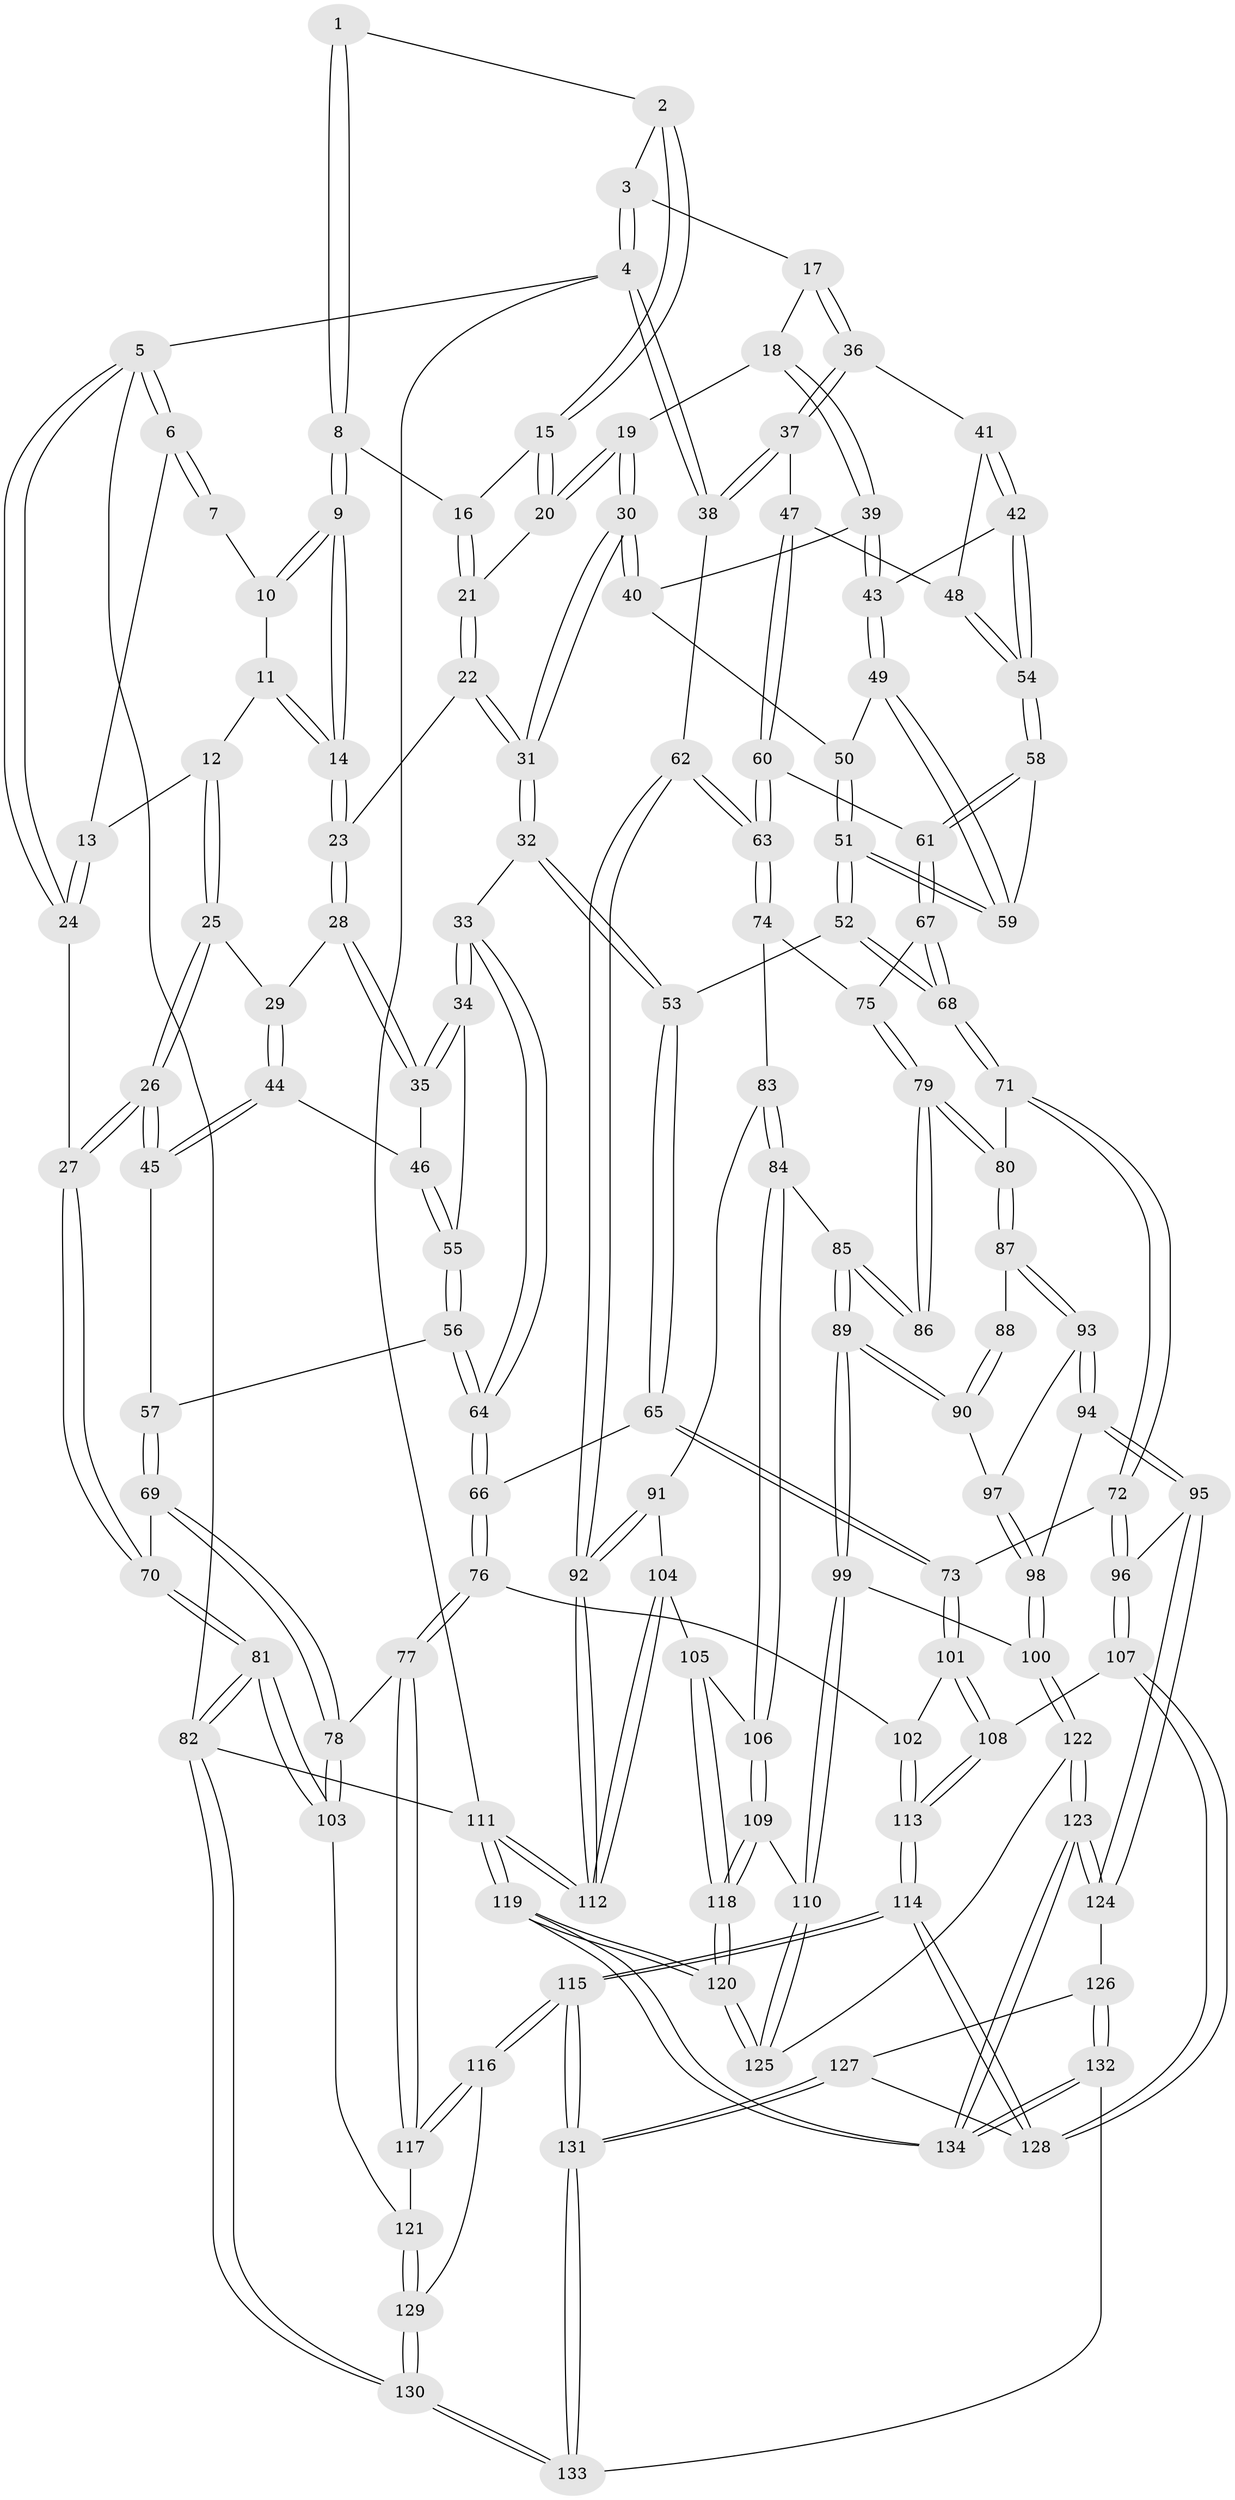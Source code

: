 // coarse degree distribution, {4: 0.4050632911392405, 5: 0.35443037974683544, 3: 0.12658227848101267, 6: 0.11392405063291139}
// Generated by graph-tools (version 1.1) at 2025/24/03/03/25 07:24:38]
// undirected, 134 vertices, 332 edges
graph export_dot {
graph [start="1"]
  node [color=gray90,style=filled];
  1 [pos="+0.3142358360507941+0"];
  2 [pos="+0.6114095191439288+0"];
  3 [pos="+0.8096687046826658+0"];
  4 [pos="+1+0"];
  5 [pos="+0+0"];
  6 [pos="+0.0305862859147409+0"];
  7 [pos="+0.0677154295730461+0"];
  8 [pos="+0.34206571564535454+0.1354836194231218"];
  9 [pos="+0.2894959078876781+0.16966440987780748"];
  10 [pos="+0.13803114146975828+0"];
  11 [pos="+0.15635331792496224+0.13231229156092936"];
  12 [pos="+0.0884258301452831+0.16848136619941267"];
  13 [pos="+0.08521739084213223+0.16578049034302864"];
  14 [pos="+0.27406546103311213+0.20907615403841515"];
  15 [pos="+0.5912299464060552+0"];
  16 [pos="+0.40729106130839837+0.11709589546245565"];
  17 [pos="+0.8273849140886197+0.2277916297853244"];
  18 [pos="+0.6622720646360067+0.2719024179818462"];
  19 [pos="+0.6307024143615191+0.26013649376421194"];
  20 [pos="+0.5861313582164059+0.15370935145077813"];
  21 [pos="+0.45856822797549324+0.2332897146490491"];
  22 [pos="+0.44099553243263095+0.2726376895152771"];
  23 [pos="+0.27313055436877465+0.21647745825350956"];
  24 [pos="+0+0.20206277884864654"];
  25 [pos="+0.12874365648629607+0.2618053070433324"];
  26 [pos="+0+0.3991759081222891"];
  27 [pos="+0+0.4137320290520663"];
  28 [pos="+0.2566381754619931+0.24148814848135214"];
  29 [pos="+0.20061839992172079+0.27082155453364004"];
  30 [pos="+0.5168000472699137+0.36306917897801894"];
  31 [pos="+0.480776506643159+0.3778424081563655"];
  32 [pos="+0.46479836915001005+0.4061141437343082"];
  33 [pos="+0.3957397090955422+0.423037887315273"];
  34 [pos="+0.3934834132177645+0.4216477139635225"];
  35 [pos="+0.3207145154341376+0.3549152480399666"];
  36 [pos="+0.8485208148889806+0.25288417908026395"];
  37 [pos="+1+0.280703737093645"];
  38 [pos="+1+0.28138799726551467"];
  39 [pos="+0.6864679077564028+0.3532877201895283"];
  40 [pos="+0.588820331535109+0.3944680366905806"];
  41 [pos="+0.8385230419837432+0.30730668024527064"];
  42 [pos="+0.7162808749211172+0.39217739853936695"];
  43 [pos="+0.7008649549901578+0.38731832933348703"];
  44 [pos="+0.1904751273243203+0.38557825145619495"];
  45 [pos="+0.15060775680604357+0.43006799309518884"];
  46 [pos="+0.23787454193055654+0.4071652813285444"];
  47 [pos="+0.9031828343116173+0.4130819564626241"];
  48 [pos="+0.8476533587447108+0.3774835587409132"];
  49 [pos="+0.6951076870902749+0.393210083173678"];
  50 [pos="+0.6173404193396559+0.4121672659939029"];
  51 [pos="+0.6361565845030819+0.5073082744647907"];
  52 [pos="+0.6319316224682106+0.5132343064437425"];
  53 [pos="+0.472514974051617+0.42004332862269383"];
  54 [pos="+0.7883829752568757+0.4674989753986592"];
  55 [pos="+0.25315321126273804+0.42782223244786555"];
  56 [pos="+0.24775480645469306+0.555936999257828"];
  57 [pos="+0.18584640884729647+0.5134159091347988"];
  58 [pos="+0.7892720665749455+0.4816090927008248"];
  59 [pos="+0.6574516583290986+0.4916465501949027"];
  60 [pos="+0.9332583570898614+0.4639724552175852"];
  61 [pos="+0.8062028250191533+0.5157360752585236"];
  62 [pos="+1+0.5379430475510514"];
  63 [pos="+1+0.5395965593459328"];
  64 [pos="+0.28510646297423636+0.59937588056088"];
  65 [pos="+0.5027957005099977+0.6437573651194134"];
  66 [pos="+0.2852752778114887+0.6007364595935324"];
  67 [pos="+0.8056063242128697+0.5529225303508342"];
  68 [pos="+0.6311717670638698+0.6054409553810833"];
  69 [pos="+0.0005654660610105991+0.5723903400865535"];
  70 [pos="+0+0.5159665421040953"];
  71 [pos="+0.6223837119806087+0.6207360904593722"];
  72 [pos="+0.518624416395551+0.6545718119614159"];
  73 [pos="+0.5143491728902548+0.6535948457842656"];
  74 [pos="+0.8873638026230773+0.6209571128996259"];
  75 [pos="+0.844846367129525+0.609815057486522"];
  76 [pos="+0.24091974082208462+0.6811259599116226"];
  77 [pos="+0.23031778337090408+0.6882559943146128"];
  78 [pos="+0.1771576752473683+0.7049528289755068"];
  79 [pos="+0.7959235825364699+0.6741213826935039"];
  80 [pos="+0.6555390618569418+0.6561069313621488"];
  81 [pos="+0+0.7967410742172748"];
  82 [pos="+0+1"];
  83 [pos="+0.9010768802829974+0.6920976904543583"];
  84 [pos="+0.8752434599849934+0.7545454300970985"];
  85 [pos="+0.7985472496645598+0.72250657345933"];
  86 [pos="+0.7954698875667647+0.6802356160241901"];
  87 [pos="+0.6623803789372672+0.6746945926501673"];
  88 [pos="+0.7317874802678137+0.7160217202377469"];
  89 [pos="+0.7696364953496018+0.771939833351578"];
  90 [pos="+0.7410103858179586+0.7476985675637471"];
  91 [pos="+0.9749670982873385+0.7396750115486564"];
  92 [pos="+1+0.6317911490380727"];
  93 [pos="+0.6624477632543494+0.6750587463378618"];
  94 [pos="+0.6319653149431477+0.8040001080556637"];
  95 [pos="+0.5934657702760355+0.8205091879234857"];
  96 [pos="+0.5676752691014617+0.7973287870426276"];
  97 [pos="+0.6907531082112661+0.7333722032705924"];
  98 [pos="+0.686749643613866+0.8010926458961619"];
  99 [pos="+0.7663368208425979+0.8057163281262233"];
  100 [pos="+0.732361632146536+0.8219610098969939"];
  101 [pos="+0.41269913151327325+0.7851032388116105"];
  102 [pos="+0.32485368238535955+0.7489232036644271"];
  103 [pos="+0.10079388651575975+0.807862869474984"];
  104 [pos="+0.946872559730068+0.7842862944838868"];
  105 [pos="+0.9418472272791797+0.7857965017912275"];
  106 [pos="+0.8787861211151233+0.7673756450863863"];
  107 [pos="+0.46292142183773555+0.8437679273079478"];
  108 [pos="+0.4162034525838136+0.8023530656468599"];
  109 [pos="+0.8353497754018308+0.8381029047282058"];
  110 [pos="+0.8245509147717942+0.835284977416616"];
  111 [pos="+1+1"];
  112 [pos="+1+1"];
  113 [pos="+0.31977032527673366+0.9198063806676802"];
  114 [pos="+0.3154903829611847+0.9279849055074872"];
  115 [pos="+0.2966177886240229+0.9451105592976781"];
  116 [pos="+0.2913846047434184+0.94165253026842"];
  117 [pos="+0.2826304263612682+0.9292756235980854"];
  118 [pos="+0.8901311869618654+0.9093464369708872"];
  119 [pos="+1+1"];
  120 [pos="+0.8992499536340305+0.932193794655455"];
  121 [pos="+0.10335799722877956+0.8145133593224152"];
  122 [pos="+0.7003294184413196+0.9416528681295493"];
  123 [pos="+0.6939152830707874+0.9547962343308852"];
  124 [pos="+0.5983245970511251+0.9006923939809094"];
  125 [pos="+0.7741950479788876+0.8975330849070408"];
  126 [pos="+0.520216649096328+0.9443819488743755"];
  127 [pos="+0.48883163533279494+0.923973657710771"];
  128 [pos="+0.47307013851958324+0.9073064641201175"];
  129 [pos="+0.10142630977176853+0.9638879101930489"];
  130 [pos="+0+1"];
  131 [pos="+0.31758399596960296+1"];
  132 [pos="+0.5016765732393899+1"];
  133 [pos="+0.33485603369523426+1"];
  134 [pos="+0.8252877718022504+1"];
  1 -- 2;
  1 -- 8;
  1 -- 8;
  2 -- 3;
  2 -- 15;
  2 -- 15;
  3 -- 4;
  3 -- 4;
  3 -- 17;
  4 -- 5;
  4 -- 38;
  4 -- 38;
  4 -- 111;
  5 -- 6;
  5 -- 6;
  5 -- 24;
  5 -- 24;
  5 -- 82;
  6 -- 7;
  6 -- 7;
  6 -- 13;
  7 -- 10;
  8 -- 9;
  8 -- 9;
  8 -- 16;
  9 -- 10;
  9 -- 10;
  9 -- 14;
  9 -- 14;
  10 -- 11;
  11 -- 12;
  11 -- 14;
  11 -- 14;
  12 -- 13;
  12 -- 25;
  12 -- 25;
  13 -- 24;
  13 -- 24;
  14 -- 23;
  14 -- 23;
  15 -- 16;
  15 -- 20;
  15 -- 20;
  16 -- 21;
  16 -- 21;
  17 -- 18;
  17 -- 36;
  17 -- 36;
  18 -- 19;
  18 -- 39;
  18 -- 39;
  19 -- 20;
  19 -- 20;
  19 -- 30;
  19 -- 30;
  20 -- 21;
  21 -- 22;
  21 -- 22;
  22 -- 23;
  22 -- 31;
  22 -- 31;
  23 -- 28;
  23 -- 28;
  24 -- 27;
  25 -- 26;
  25 -- 26;
  25 -- 29;
  26 -- 27;
  26 -- 27;
  26 -- 45;
  26 -- 45;
  27 -- 70;
  27 -- 70;
  28 -- 29;
  28 -- 35;
  28 -- 35;
  29 -- 44;
  29 -- 44;
  30 -- 31;
  30 -- 31;
  30 -- 40;
  30 -- 40;
  31 -- 32;
  31 -- 32;
  32 -- 33;
  32 -- 53;
  32 -- 53;
  33 -- 34;
  33 -- 34;
  33 -- 64;
  33 -- 64;
  34 -- 35;
  34 -- 35;
  34 -- 55;
  35 -- 46;
  36 -- 37;
  36 -- 37;
  36 -- 41;
  37 -- 38;
  37 -- 38;
  37 -- 47;
  38 -- 62;
  39 -- 40;
  39 -- 43;
  39 -- 43;
  40 -- 50;
  41 -- 42;
  41 -- 42;
  41 -- 48;
  42 -- 43;
  42 -- 54;
  42 -- 54;
  43 -- 49;
  43 -- 49;
  44 -- 45;
  44 -- 45;
  44 -- 46;
  45 -- 57;
  46 -- 55;
  46 -- 55;
  47 -- 48;
  47 -- 60;
  47 -- 60;
  48 -- 54;
  48 -- 54;
  49 -- 50;
  49 -- 59;
  49 -- 59;
  50 -- 51;
  50 -- 51;
  51 -- 52;
  51 -- 52;
  51 -- 59;
  51 -- 59;
  52 -- 53;
  52 -- 68;
  52 -- 68;
  53 -- 65;
  53 -- 65;
  54 -- 58;
  54 -- 58;
  55 -- 56;
  55 -- 56;
  56 -- 57;
  56 -- 64;
  56 -- 64;
  57 -- 69;
  57 -- 69;
  58 -- 59;
  58 -- 61;
  58 -- 61;
  60 -- 61;
  60 -- 63;
  60 -- 63;
  61 -- 67;
  61 -- 67;
  62 -- 63;
  62 -- 63;
  62 -- 92;
  62 -- 92;
  63 -- 74;
  63 -- 74;
  64 -- 66;
  64 -- 66;
  65 -- 66;
  65 -- 73;
  65 -- 73;
  66 -- 76;
  66 -- 76;
  67 -- 68;
  67 -- 68;
  67 -- 75;
  68 -- 71;
  68 -- 71;
  69 -- 70;
  69 -- 78;
  69 -- 78;
  70 -- 81;
  70 -- 81;
  71 -- 72;
  71 -- 72;
  71 -- 80;
  72 -- 73;
  72 -- 96;
  72 -- 96;
  73 -- 101;
  73 -- 101;
  74 -- 75;
  74 -- 83;
  75 -- 79;
  75 -- 79;
  76 -- 77;
  76 -- 77;
  76 -- 102;
  77 -- 78;
  77 -- 117;
  77 -- 117;
  78 -- 103;
  78 -- 103;
  79 -- 80;
  79 -- 80;
  79 -- 86;
  79 -- 86;
  80 -- 87;
  80 -- 87;
  81 -- 82;
  81 -- 82;
  81 -- 103;
  81 -- 103;
  82 -- 130;
  82 -- 130;
  82 -- 111;
  83 -- 84;
  83 -- 84;
  83 -- 91;
  84 -- 85;
  84 -- 106;
  84 -- 106;
  85 -- 86;
  85 -- 86;
  85 -- 89;
  85 -- 89;
  87 -- 88;
  87 -- 93;
  87 -- 93;
  88 -- 90;
  88 -- 90;
  89 -- 90;
  89 -- 90;
  89 -- 99;
  89 -- 99;
  90 -- 97;
  91 -- 92;
  91 -- 92;
  91 -- 104;
  92 -- 112;
  92 -- 112;
  93 -- 94;
  93 -- 94;
  93 -- 97;
  94 -- 95;
  94 -- 95;
  94 -- 98;
  95 -- 96;
  95 -- 124;
  95 -- 124;
  96 -- 107;
  96 -- 107;
  97 -- 98;
  97 -- 98;
  98 -- 100;
  98 -- 100;
  99 -- 100;
  99 -- 110;
  99 -- 110;
  100 -- 122;
  100 -- 122;
  101 -- 102;
  101 -- 108;
  101 -- 108;
  102 -- 113;
  102 -- 113;
  103 -- 121;
  104 -- 105;
  104 -- 112;
  104 -- 112;
  105 -- 106;
  105 -- 118;
  105 -- 118;
  106 -- 109;
  106 -- 109;
  107 -- 108;
  107 -- 128;
  107 -- 128;
  108 -- 113;
  108 -- 113;
  109 -- 110;
  109 -- 118;
  109 -- 118;
  110 -- 125;
  110 -- 125;
  111 -- 112;
  111 -- 112;
  111 -- 119;
  111 -- 119;
  113 -- 114;
  113 -- 114;
  114 -- 115;
  114 -- 115;
  114 -- 128;
  114 -- 128;
  115 -- 116;
  115 -- 116;
  115 -- 131;
  115 -- 131;
  116 -- 117;
  116 -- 117;
  116 -- 129;
  117 -- 121;
  118 -- 120;
  118 -- 120;
  119 -- 120;
  119 -- 120;
  119 -- 134;
  119 -- 134;
  120 -- 125;
  120 -- 125;
  121 -- 129;
  121 -- 129;
  122 -- 123;
  122 -- 123;
  122 -- 125;
  123 -- 124;
  123 -- 124;
  123 -- 134;
  123 -- 134;
  124 -- 126;
  126 -- 127;
  126 -- 132;
  126 -- 132;
  127 -- 128;
  127 -- 131;
  127 -- 131;
  129 -- 130;
  129 -- 130;
  130 -- 133;
  130 -- 133;
  131 -- 133;
  131 -- 133;
  132 -- 133;
  132 -- 134;
  132 -- 134;
}

